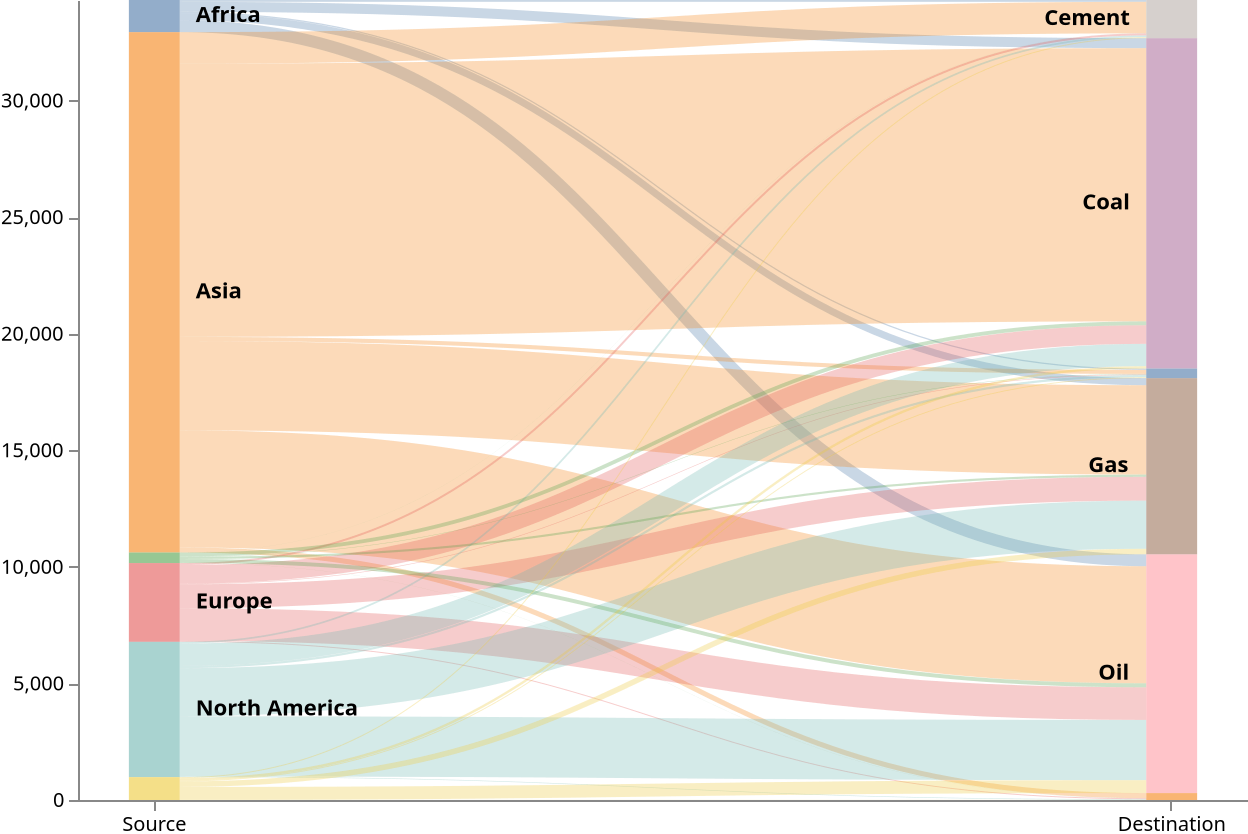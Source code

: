 {
    "$schema": "https://vega.github.io/schema/vega/v5.0.json",
    "width": 585,
    "height": 400,
    "data": [
        {
            "name": "emission_types",
            "values": {
                "aggregations": {
                    "table": {
                        "buckets": [
                            {
                                "key": {"stk1": "Africa", "stk2": "Coal"},
                                "doc_count": 428.128234
                            },
                            {
                                "key": {"stk1": "Africa", "stk2": "Oil"},
                                "doc_count": 513.141868
                            },
                            {
                                "key": {"stk1": "Africa", "stk2": "Gas"},
                                "doc_count": 305.151832
                            },
                            {
                                "key": {"stk1": "Africa", "stk2": "Cement"},
                                "doc_count": 78.549334
                            },
                            {
                                "key": {"stk1": "Africa", "stk2": "Flaring"},
                                "doc_count": 54.332319
                            },
                            {
                                "key": {"stk1": "Asia", "stk2": "Coal"},
                                "doc_count": 11718.74537
                            },
                            {
                                "key": {"stk1": "Asia", "stk2": "Oil"},
                                "doc_count": 5022.884393
                            },
                            {
                                "key": {"stk1": "Asia", "stk2": "Gas"},
                                "doc_count": 3833.103859
                            },
                            {
                                "key": {"stk1": "Asia", "stk2": "Cement"},
                                "doc_count": 1351.606237
                            },
                            {
                                "key": {"stk1": "Asia", "stk2": "Flaring"},
                                "doc_count": 175.118661
                            },
                            {
                                "key": {"stk1": "Asia", "stk2": "Other"},
                                "doc_count": 216.7616
                            },
                            {
                                "key": {"stk1": "Europe", "stk2": "Coal"},
                                "doc_count": 799.898492
                            },
                            {
                                "key": {"stk1": "Europe", "stk2": "Oil"},
                                "doc_count": 1401.43552
                            },
                            {
                                "key": {"stk1": "Europe", "stk2": "Gas"},
                                "doc_count": 1024.603697
                            },
                            {
                                "key": {"stk1": "Europe", "stk2": "Cement"},
                                "doc_count": 85.631586
                            },
                            {
                                "key": {"stk1": "Europe", "stk2": "Flaring"},
                                "doc_count": 25.735334
                            },
                            {
                                "key": {"stk1": "Europe", "stk2": "Other"},
                                "doc_count": 41.458673
                            },
                            {
                                "key": {"stk1": "North America", "stk2": "Coal"},
                                "doc_count": 958.6471
                            },
                            {
                                "key": {"stk1": "North America", "stk2": "Oil"},
                                "doc_count": 2582.143658
                            },
                            {
                                "key": {"stk1": "North America", "stk2": "Gas"},
                                "doc_count": 2064.198492
                            },
                            {
                                "key": {"stk1": "North America", "stk2": "Cement"},
                                "doc_count": 75.717552
                            },
                            {
                                "key": {"stk1": "North America", "stk2": "Flaring"},
                                "doc_count": 95.119575
                            },
                            {
                                "key": {"stk1": "North America", "stk2": "Other"},
                                "doc_count": 27.381025
                            },
                            {
                                "key": {"stk1": "Australia", "stk2": "Coal"},
                                "doc_count": 164.506534
                            },
                            {
                                "key": {"stk1": "Australia", "stk2": "Oil"},
                                "doc_count": 168.835014
                            },
                            {
                                "key": {"stk1": "Australia", "stk2": "Gas"},
                                "doc_count": 93.150958
                            },
                            {
                                "key": {"stk1": "Australia", "stk2": "Cement"},
                                "doc_count": 3.228703
                            },
                            {
                                "key": {"stk1": "Australia", "stk2": "Flaring"},
                                "doc_count": 18.156204
                            },
                            {
                                "key": {"stk1": "Australia", "stk2": "Other"},
                                "doc_count": 4.308389
                            },
                            {
                                "key": {"stk1": "South America", "stk2": "Coal"},
                                "doc_count": 102.75526
                            },
                            {
                                "key": {"stk1": "South America", "stk2": "Oil"},
                                "doc_count": 554.48632
                            },
                            {
                                "key": {"stk1": "South America", "stk2": "Gas"},
                                "doc_count": 236.081446
                            },
                            {
                                "key": {"stk1": "South America", "stk2": "Cement"},
                                "doc_count": 42.353079
                            },
                            {
                                "key": {"stk1": "South America", "stk2": "Flaring"},
                                "doc_count": 39.121578
                            },
                            {
                                "key": {"stk1": "South America", "stk2": "Other"},
                                "doc_count": 6.392
                            }
                        ]
                    }
                }
            },
            "format": {"property": "aggregations.table.buckets"},
            "transform": [
                {"type": "formula", "expr": "datum.key.stk1", "as": "stk1"},
                {"type": "formula", "expr": "datum.key.stk2", "as": "stk2"},
                {"type": "formula", "expr": "datum.doc_count", "as": "size"}
            ]
        },
        {
            "name": "nodes",
            "source": "emission_types",
            "transform": [
                {
                    "type": "filter",
                    "expr": "!groupSelector || groupSelector.stk1 == datum.stk1 || groupSelector.stk2 == datum.stk2"
                },
                {"type": "formula", "expr": "datum.stk1+datum.stk2", "as": "key"},
                {
                    "type": "fold",
                    "fields": ["stk1", "stk2"],
                    "as": ["stack", "grpId"]
                },
                {
                    "type": "formula",
                    "expr": "datum.stack == 'stk1' ? datum.stk1+' '+datum.stk2 : datum.stk2+' '+datum.stk1",
                    "as": "sortField"
                },
                {
                    "type": "stack",
                    "groupby": ["stack"],
                    "sort": {"field": "sortField", "order": "descending"},
                    "field": "size"
                },
                {"type": "formula", "expr": "(datum.y0+datum.y1)/2", "as": "yc"}
            ]
        },
        {
            "name": "groups",
            "source": "nodes",
            "transform": [
                {
                    "type": "aggregate",
                    "groupby": ["stack", "grpId"],
                    "fields": ["size"],
                    "ops": ["sum"],
                    "as": ["total"]
                },
                {
                    "type": "stack",
                    "groupby": ["stack"],
                    "sort": {"field": "grpId", "order": "descending"},
                    "field": "total"
                },
                {"type": "formula", "expr": "scale('y', datum.y0)", "as": "scaledY0"},
                {"type": "formula", "expr": "scale('y', datum.y1)", "as": "scaledY1"},
                {"type": "formula", "expr": "datum.stack == 'stk1'", "as": "rightLabel"},
                {
                    "type": "formula",
                    "expr": "datum.total/domain('y')[1]",
                    "as": "percentage"
                }
            ]
        },
        {
            "name": "destinationNodes",
            "source": "nodes",
            "transform": [
              {"type": "filter", "expr": "datum.stack == 'stk2'"}
            ]
        },
        {
            "name": "edges",
            "source": "nodes",
            "transform": [
                {"type": "filter", "expr": "datum.stack == 'stk1'"},
                {
                    "type": "lookup",
                    "from": "destinationNodes",
                    "key": "key",
                    "fields": ["key"],
                    "as": ["target"]
                },
                {
                    "type": "linkpath",
                    "orient": "horizontal",
                    "shape": "diagonal",
                    "sourceY": {"expr": "scale('y', datum.yc)"},
                    "sourceX": {"expr": "scale('x', 'stk1') + bandwidth('x')"},
                    "targetY": {"expr": "scale('y', datum.target.yc)"},
                    "targetX": {"expr": "scale('x', 'stk2')"}
                },
                {
                    "type": "formula",
                    "expr": "range('y')[0]-scale('y', datum.size)",
                    "as": "strokeWidth"
                },
                {
                    "type": "formula",
                    "expr": "datum.size/domain('y')[1]",
                    "as": "percentage"
                }
            ]
        }
    ],
    "scales": [
        {
            "name": "x",
            "type": "band",
            "range": "width",
            "domain": ["stk1", "stk2"],
            "paddingOuter": 0.05,
            "paddingInner": 0.95
        },
        {
            "name": "y",
            "type": "linear",
            "range": "height",
            "domain": {"data": "nodes", "field": "y1"}
        },
        {
            "name": "color",
            "type": "ordinal",
            "range": "category",
            "domain": {"data": "emission_types", "fields": ["stk1", "stk2"]}
        },
        {
            "name": "stackNames",
            "type": "ordinal",
            "range": ["Source", "Destination"],
            "domain": ["stk1", "stk2"]
        }
    ],
    "axes": [
        {
            "orient": "bottom",
            "scale": "x",
            "encode": {
                "labels": {
                    "update": {
                        "text": {"scale": "stackNames", "field": "value"}
                    }
                }
            }
        },
        {"orient": "left", "scale": "y"}
    ],
    "marks": [
        {
            "type": "path",
            "name": "edgeMark",
            "from": {"data": "edges"},
            "clip": true,
            "encode": {
                "update": {
                    "stroke": [
                        {
                            "test": "groupSelector && groupSelector.stack=='stk1'",
                            "scale": "color",
                            "field": "stk2"
                        },
                        {"scale": "color", "field": "stk1"}
                    ],
                    "strokeWidth": {"field": "strokeWidth"},
                    "path": {"field": "path"},
                    "strokeOpacity": {
                        "signal": "!groupSelector && (groupHover.stk1 == datum.stk1 || groupHover.stk2 == datum.stk2) ? 0.9 : 0.3"
                    },
                    "zindex": {
                        "signal": "!groupSelector && (groupHover.stk1 == datum.stk1 || groupHover.stk2 == datum.stk2) ? 1 : 0"
                    },
                    "tooltip": {
                        "signal": "datum.stk1 + ' → ' + datum.stk2 + '    ' + format(datum.size, ',.0f') + '   (' + format(datum.percentage, '.1%') + ')'"
                    }
                },
                "hover": {
                    "strokeOpacity": {"value": 1}
                }
            }
        },
        {
            "type": "rect",
            "name": "groupMark",
            "from": {"data": "groups"},
            "encode": {
                "enter": {
                "fill": {"scale": "color", "field": "grpId"},
                "width": {"scale": "x", "band": 1}
                },
                "update": {
                    "x": {"scale": "x", "field": "stack"},
                    "y": {"field": "scaledY0"},
                    "y2": {"field": "scaledY1"},
                    "fillOpacity": {"value": 0.6},
                    "tooltip": {
                        "signal": "datum.grpId + '   ' + format(datum.total, ',.0f') + '   (' + format(datum.percentage, '.1%') + ')'"
                    }
                },
                "hover": {
                "fillOpacity": {"value": 1}
                }
            }
        },
        {
            "type": "text",
            "from": {"data": "groups"},
            "interactive": false,
            "encode": {
                "update": {
                    "x": {
                        "signal": "scale('x', datum.stack) + (datum.rightLabel ? bandwidth('x') + 8 : -8)"
                    },
                    "yc": {"signal": "(datum.scaledY0 + datum.scaledY1)/2"},
                    "align": {"signal": "datum.rightLabel ? 'left' : 'right'"},
                    "baseline": {"value": "middle"},
                    "fontWeight": {"value": "bold"},
                    "text": {"signal": "abs(datum.scaledY0-datum.scaledY1) > 13 ? datum.grpId : ''"}
                }
            }
        },
        {
            "type": "group",
            "data": [
                {
                    "name": "dataForShowAll",
                    "values": [{}],
                    "transform": [{"type": "filter", "expr": "groupSelector"}]
                }
            ],
            "encode": {
                "enter": {
                    "xc": {"signal": "width/2"},
                    "y": {"value": 30},
                    "width": {"value": 80},
                    "height": {"value": 30}
                }
            },
            "marks": [
                {
                    "type": "group",
                    "name": "groupReset",
                    "from": {"data": "dataForShowAll"},
                    "encode": {
                        "enter": {
                            "cornerRadius": {"value": 6},
                            "fill": {"value": "#f5f5f5"},
                            "stroke": {"value": "#c1c1c1"},
                            "strokeWidth": {"value": 2},
                            "height": {
                                "field": {"group": "height"}
                            },
                            "width": {
                                "field": {"group": "width"}
                            }
                        },
                        "update": {
                            "opacity": {"value": 1}
                        },
                        "hover": {
                            "opacity": {"value": 0.7}
                        }
                    },
                    "marks": [
                        {
                            "type": "text",
                            "interactive": false,
                            "encode": {
                                "enter": {
                                    "xc": {
                                        "field": {"group": "width"},
                                        "mult": 0.5
                                    },
                                    "yc": {
                                        "field": {"group": "height"},
                                        "mult": 0.5,
                                        "offset": -2
                                    },
                                    "align": {"value": "center"},
                                    "baseline": {"value": "middle"},
                                    "fontWeight": {"value": "bold"},
                                    "text": {"value": "Show All"}
                                }
                            }
                        }
                    ]
                }
            ]
        }
    ],
    "signals": [
        {
            "name": "groupHover",
            "value": {},
            "on": [
                {
                    "events": "@groupMark:mouseover",
                    "update": "{stk1:datum.stack=='stk1' && datum.grpId, stk2:datum.stack=='stk2' && datum.grpId}"
                },
                {"events": "mouseout", "update": "{}"}
            ]
        },
        {
            "name": "groupSelector",
            "value": false,
            "on": [
                {
                    "events": "@groupMark:click!",
                    "update": "{stack:datum.stack, stk1:datum.stack=='stk1' && datum.grpId, stk2:datum.stack=='stk2' && datum.grpId}"
                },
                {
                    "events": [
                        {"type": "click", "markname": "groupReset"},
                        {"type": "dblclick"}
                    ],
                    "update": "false"
                }
            ]
        }
    ]
}
